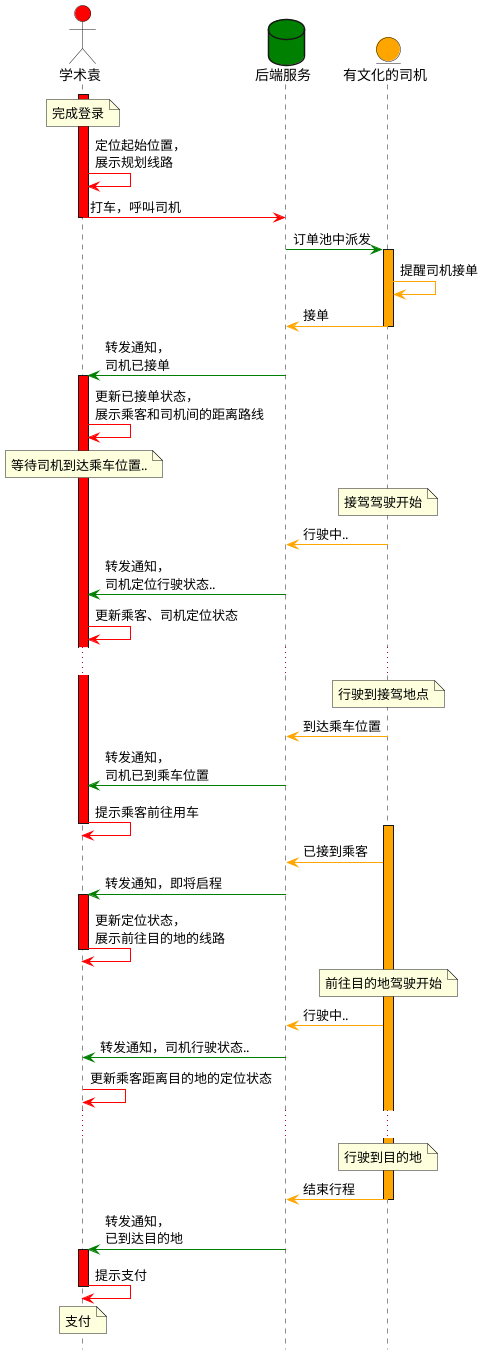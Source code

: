 @startuml
hide footbox
actor 学术袁 as A #red
database 后端服务 as B #green
entity 有文化的司机 as C #orange

activate A #red
note over A : 完成登录
A-[#red]>A : 定位起始位置，\n展示规划线路
A-[#red]>B : 打车，呼叫司机
deactivate A
B-[#green]>C : 订单池中派发
activate C #orange
C-[#orange]>C : 提醒司机接单
C-[#orange]>B : 接单
deactivate C
B-[#green]>A : 转发通知，\n司机已接单

activate A #red
A-[#red]>A : 更新已接单状态，\n展示乘客和司机间的距离路线
note over of A : 等待司机到达乘车位置..
note over of C : 接驾驾驶开始
C-[#orange]>B : 行驶中..
B-[#green]>A : 转发通知，\n司机定位行驶状态..
A-[#red]>A : 更新乘客、司机定位状态
...
note over of C : 行驶到接驾地点
C-[#orange]>B : 到达乘车位置
B-[#green]>A : 转发通知，\n司机已到乘车位置
A-[#red]>A : 提示乘客前往用车
deactivate A

activate C #orange
C-[#orange]>B : 已接到乘客
B-[#green]>A : 转发通知，即将启程
activate A #red
A-[#red]>A : 更新定位状态，\n展示前往目的地的线路

note over of C : 前往目的地驾驶开始
deactivate A
C-[#orange]>B : 行驶中..
B-[#green]>A : 转发通知，司机行驶状态..
A-[#red]>A : 更新乘客距离目的地的定位状态
...
note over of C : 行驶到目的地
C-[#orange]>B : 结束行程
deactivate C
B-[#green]>A : 转发通知，\n已到达目的地
activate A #red
A-[#red]>A : 提示支付
note over of A:支付

deactivate A
@enduml
